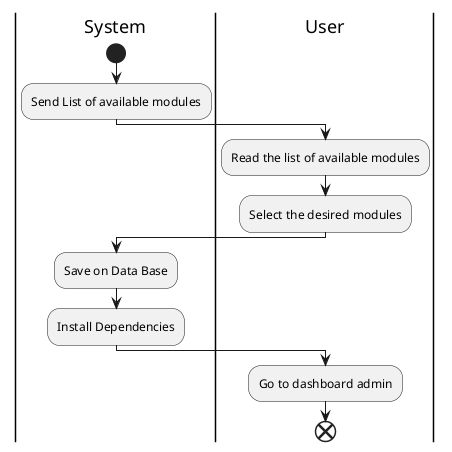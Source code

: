 @startuml
|System|
start
:Send List of available modules;

|User|
:Read the list of available modules;
:Select the desired modules;

|System|
:Save on Data Base;
:Install Dependencies;

|User|
:Go to dashboard admin;
end

@enduml
